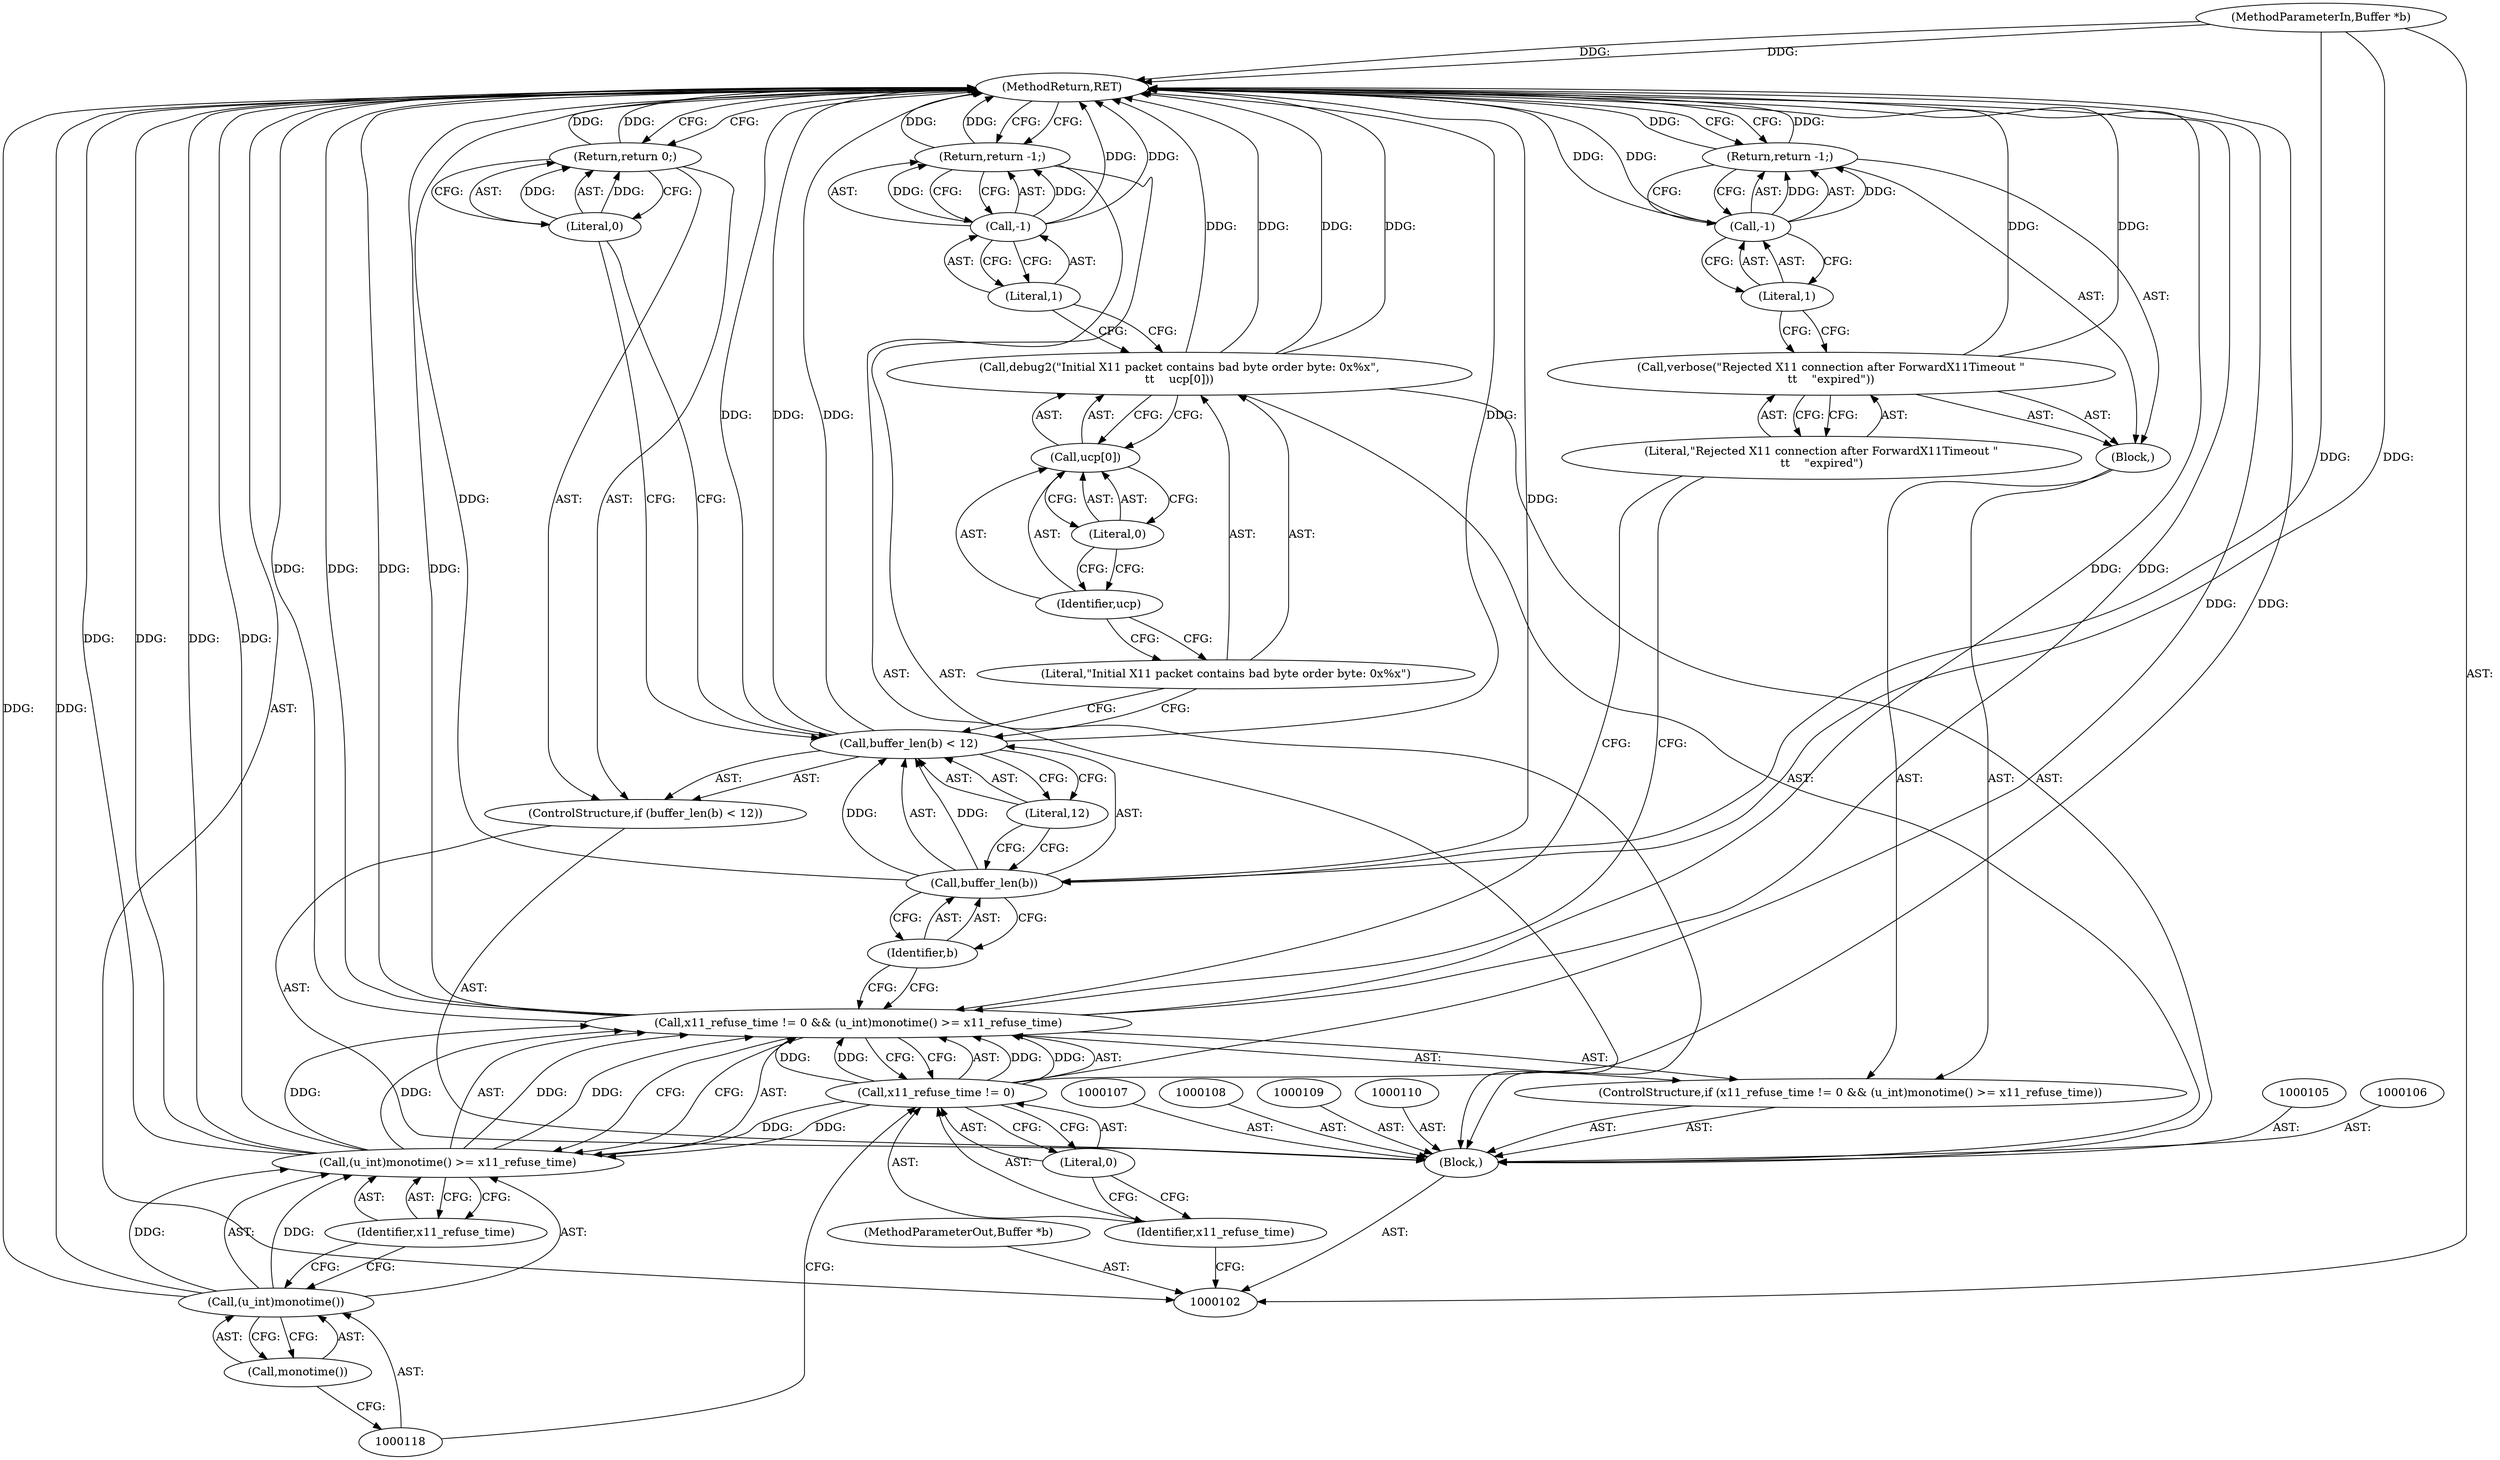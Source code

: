 digraph "0_mindrot_1bf477d3cdf1a864646d59820878783d42357a1d" {
"1000142" [label="(MethodReturn,RET)"];
"1000103" [label="(MethodParameterIn,Buffer *b)"];
"1000201" [label="(MethodParameterOut,Buffer *b)"];
"1000111" [label="(ControlStructure,if (x11_refuse_time != 0 && (u_int)monotime() >= x11_refuse_time))"];
"1000115" [label="(Literal,0)"];
"1000116" [label="(Call,(u_int)monotime() >= x11_refuse_time)"];
"1000117" [label="(Call,(u_int)monotime())"];
"1000119" [label="(Call,monotime())"];
"1000112" [label="(Call,x11_refuse_time != 0 && (u_int)monotime() >= x11_refuse_time)"];
"1000113" [label="(Call,x11_refuse_time != 0)"];
"1000114" [label="(Identifier,x11_refuse_time)"];
"1000120" [label="(Identifier,x11_refuse_time)"];
"1000121" [label="(Block,)"];
"1000123" [label="(Literal,\"Rejected X11 connection after ForwardX11Timeout \"\n\t\t    \"expired\")"];
"1000122" [label="(Call,verbose(\"Rejected X11 connection after ForwardX11Timeout \"\n\t\t    \"expired\"))"];
"1000126" [label="(Literal,1)"];
"1000124" [label="(Return,return -1;)"];
"1000125" [label="(Call,-1)"];
"1000130" [label="(Identifier,b)"];
"1000127" [label="(ControlStructure,if (buffer_len(b) < 12))"];
"1000131" [label="(Literal,12)"];
"1000128" [label="(Call,buffer_len(b) < 12)"];
"1000129" [label="(Call,buffer_len(b))"];
"1000133" [label="(Literal,0)"];
"1000132" [label="(Return,return 0;)"];
"1000134" [label="(Call,debug2(\"Initial X11 packet contains bad byte order byte: 0x%x\",\n\t\t    ucp[0]))"];
"1000135" [label="(Literal,\"Initial X11 packet contains bad byte order byte: 0x%x\")"];
"1000104" [label="(Block,)"];
"1000138" [label="(Literal,0)"];
"1000136" [label="(Call,ucp[0])"];
"1000137" [label="(Identifier,ucp)"];
"1000141" [label="(Literal,1)"];
"1000139" [label="(Return,return -1;)"];
"1000140" [label="(Call,-1)"];
"1000142" -> "1000102"  [label="AST: "];
"1000142" -> "1000124"  [label="CFG: "];
"1000142" -> "1000132"  [label="CFG: "];
"1000142" -> "1000139"  [label="CFG: "];
"1000139" -> "1000142"  [label="DDG: "];
"1000116" -> "1000142"  [label="DDG: "];
"1000116" -> "1000142"  [label="DDG: "];
"1000129" -> "1000142"  [label="DDG: "];
"1000125" -> "1000142"  [label="DDG: "];
"1000113" -> "1000142"  [label="DDG: "];
"1000140" -> "1000142"  [label="DDG: "];
"1000112" -> "1000142"  [label="DDG: "];
"1000112" -> "1000142"  [label="DDG: "];
"1000112" -> "1000142"  [label="DDG: "];
"1000128" -> "1000142"  [label="DDG: "];
"1000128" -> "1000142"  [label="DDG: "];
"1000117" -> "1000142"  [label="DDG: "];
"1000103" -> "1000142"  [label="DDG: "];
"1000134" -> "1000142"  [label="DDG: "];
"1000134" -> "1000142"  [label="DDG: "];
"1000122" -> "1000142"  [label="DDG: "];
"1000132" -> "1000142"  [label="DDG: "];
"1000124" -> "1000142"  [label="DDG: "];
"1000103" -> "1000102"  [label="AST: "];
"1000103" -> "1000142"  [label="DDG: "];
"1000103" -> "1000129"  [label="DDG: "];
"1000201" -> "1000102"  [label="AST: "];
"1000111" -> "1000104"  [label="AST: "];
"1000112" -> "1000111"  [label="AST: "];
"1000121" -> "1000111"  [label="AST: "];
"1000115" -> "1000113"  [label="AST: "];
"1000115" -> "1000114"  [label="CFG: "];
"1000113" -> "1000115"  [label="CFG: "];
"1000116" -> "1000112"  [label="AST: "];
"1000116" -> "1000120"  [label="CFG: "];
"1000117" -> "1000116"  [label="AST: "];
"1000120" -> "1000116"  [label="AST: "];
"1000112" -> "1000116"  [label="CFG: "];
"1000116" -> "1000142"  [label="DDG: "];
"1000116" -> "1000142"  [label="DDG: "];
"1000116" -> "1000112"  [label="DDG: "];
"1000116" -> "1000112"  [label="DDG: "];
"1000117" -> "1000116"  [label="DDG: "];
"1000113" -> "1000116"  [label="DDG: "];
"1000117" -> "1000116"  [label="AST: "];
"1000117" -> "1000119"  [label="CFG: "];
"1000118" -> "1000117"  [label="AST: "];
"1000119" -> "1000117"  [label="AST: "];
"1000120" -> "1000117"  [label="CFG: "];
"1000117" -> "1000142"  [label="DDG: "];
"1000117" -> "1000116"  [label="DDG: "];
"1000119" -> "1000117"  [label="AST: "];
"1000119" -> "1000118"  [label="CFG: "];
"1000117" -> "1000119"  [label="CFG: "];
"1000112" -> "1000111"  [label="AST: "];
"1000112" -> "1000113"  [label="CFG: "];
"1000112" -> "1000116"  [label="CFG: "];
"1000113" -> "1000112"  [label="AST: "];
"1000116" -> "1000112"  [label="AST: "];
"1000123" -> "1000112"  [label="CFG: "];
"1000130" -> "1000112"  [label="CFG: "];
"1000112" -> "1000142"  [label="DDG: "];
"1000112" -> "1000142"  [label="DDG: "];
"1000112" -> "1000142"  [label="DDG: "];
"1000113" -> "1000112"  [label="DDG: "];
"1000113" -> "1000112"  [label="DDG: "];
"1000116" -> "1000112"  [label="DDG: "];
"1000116" -> "1000112"  [label="DDG: "];
"1000113" -> "1000112"  [label="AST: "];
"1000113" -> "1000115"  [label="CFG: "];
"1000114" -> "1000113"  [label="AST: "];
"1000115" -> "1000113"  [label="AST: "];
"1000118" -> "1000113"  [label="CFG: "];
"1000112" -> "1000113"  [label="CFG: "];
"1000113" -> "1000142"  [label="DDG: "];
"1000113" -> "1000112"  [label="DDG: "];
"1000113" -> "1000112"  [label="DDG: "];
"1000113" -> "1000116"  [label="DDG: "];
"1000114" -> "1000113"  [label="AST: "];
"1000114" -> "1000102"  [label="CFG: "];
"1000115" -> "1000114"  [label="CFG: "];
"1000120" -> "1000116"  [label="AST: "];
"1000120" -> "1000117"  [label="CFG: "];
"1000116" -> "1000120"  [label="CFG: "];
"1000121" -> "1000111"  [label="AST: "];
"1000122" -> "1000121"  [label="AST: "];
"1000124" -> "1000121"  [label="AST: "];
"1000123" -> "1000122"  [label="AST: "];
"1000123" -> "1000112"  [label="CFG: "];
"1000122" -> "1000123"  [label="CFG: "];
"1000122" -> "1000121"  [label="AST: "];
"1000122" -> "1000123"  [label="CFG: "];
"1000123" -> "1000122"  [label="AST: "];
"1000126" -> "1000122"  [label="CFG: "];
"1000122" -> "1000142"  [label="DDG: "];
"1000126" -> "1000125"  [label="AST: "];
"1000126" -> "1000122"  [label="CFG: "];
"1000125" -> "1000126"  [label="CFG: "];
"1000124" -> "1000121"  [label="AST: "];
"1000124" -> "1000125"  [label="CFG: "];
"1000125" -> "1000124"  [label="AST: "];
"1000142" -> "1000124"  [label="CFG: "];
"1000124" -> "1000142"  [label="DDG: "];
"1000125" -> "1000124"  [label="DDG: "];
"1000125" -> "1000124"  [label="AST: "];
"1000125" -> "1000126"  [label="CFG: "];
"1000126" -> "1000125"  [label="AST: "];
"1000124" -> "1000125"  [label="CFG: "];
"1000125" -> "1000142"  [label="DDG: "];
"1000125" -> "1000124"  [label="DDG: "];
"1000130" -> "1000129"  [label="AST: "];
"1000130" -> "1000112"  [label="CFG: "];
"1000129" -> "1000130"  [label="CFG: "];
"1000127" -> "1000104"  [label="AST: "];
"1000128" -> "1000127"  [label="AST: "];
"1000132" -> "1000127"  [label="AST: "];
"1000131" -> "1000128"  [label="AST: "];
"1000131" -> "1000129"  [label="CFG: "];
"1000128" -> "1000131"  [label="CFG: "];
"1000128" -> "1000127"  [label="AST: "];
"1000128" -> "1000131"  [label="CFG: "];
"1000129" -> "1000128"  [label="AST: "];
"1000131" -> "1000128"  [label="AST: "];
"1000133" -> "1000128"  [label="CFG: "];
"1000135" -> "1000128"  [label="CFG: "];
"1000128" -> "1000142"  [label="DDG: "];
"1000128" -> "1000142"  [label="DDG: "];
"1000129" -> "1000128"  [label="DDG: "];
"1000129" -> "1000128"  [label="AST: "];
"1000129" -> "1000130"  [label="CFG: "];
"1000130" -> "1000129"  [label="AST: "];
"1000131" -> "1000129"  [label="CFG: "];
"1000129" -> "1000142"  [label="DDG: "];
"1000129" -> "1000128"  [label="DDG: "];
"1000103" -> "1000129"  [label="DDG: "];
"1000133" -> "1000132"  [label="AST: "];
"1000133" -> "1000128"  [label="CFG: "];
"1000132" -> "1000133"  [label="CFG: "];
"1000133" -> "1000132"  [label="DDG: "];
"1000132" -> "1000127"  [label="AST: "];
"1000132" -> "1000133"  [label="CFG: "];
"1000133" -> "1000132"  [label="AST: "];
"1000142" -> "1000132"  [label="CFG: "];
"1000132" -> "1000142"  [label="DDG: "];
"1000133" -> "1000132"  [label="DDG: "];
"1000134" -> "1000104"  [label="AST: "];
"1000134" -> "1000136"  [label="CFG: "];
"1000135" -> "1000134"  [label="AST: "];
"1000136" -> "1000134"  [label="AST: "];
"1000141" -> "1000134"  [label="CFG: "];
"1000134" -> "1000142"  [label="DDG: "];
"1000134" -> "1000142"  [label="DDG: "];
"1000135" -> "1000134"  [label="AST: "];
"1000135" -> "1000128"  [label="CFG: "];
"1000137" -> "1000135"  [label="CFG: "];
"1000104" -> "1000102"  [label="AST: "];
"1000105" -> "1000104"  [label="AST: "];
"1000106" -> "1000104"  [label="AST: "];
"1000107" -> "1000104"  [label="AST: "];
"1000108" -> "1000104"  [label="AST: "];
"1000109" -> "1000104"  [label="AST: "];
"1000110" -> "1000104"  [label="AST: "];
"1000111" -> "1000104"  [label="AST: "];
"1000127" -> "1000104"  [label="AST: "];
"1000134" -> "1000104"  [label="AST: "];
"1000139" -> "1000104"  [label="AST: "];
"1000138" -> "1000136"  [label="AST: "];
"1000138" -> "1000137"  [label="CFG: "];
"1000136" -> "1000138"  [label="CFG: "];
"1000136" -> "1000134"  [label="AST: "];
"1000136" -> "1000138"  [label="CFG: "];
"1000137" -> "1000136"  [label="AST: "];
"1000138" -> "1000136"  [label="AST: "];
"1000134" -> "1000136"  [label="CFG: "];
"1000137" -> "1000136"  [label="AST: "];
"1000137" -> "1000135"  [label="CFG: "];
"1000138" -> "1000137"  [label="CFG: "];
"1000141" -> "1000140"  [label="AST: "];
"1000141" -> "1000134"  [label="CFG: "];
"1000140" -> "1000141"  [label="CFG: "];
"1000139" -> "1000104"  [label="AST: "];
"1000139" -> "1000140"  [label="CFG: "];
"1000140" -> "1000139"  [label="AST: "];
"1000142" -> "1000139"  [label="CFG: "];
"1000139" -> "1000142"  [label="DDG: "];
"1000140" -> "1000139"  [label="DDG: "];
"1000140" -> "1000139"  [label="AST: "];
"1000140" -> "1000141"  [label="CFG: "];
"1000141" -> "1000140"  [label="AST: "];
"1000139" -> "1000140"  [label="CFG: "];
"1000140" -> "1000142"  [label="DDG: "];
"1000140" -> "1000139"  [label="DDG: "];
}
